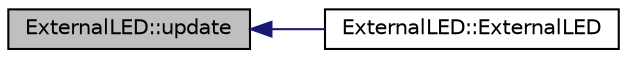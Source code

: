 digraph "ExternalLED::update"
{
 // INTERACTIVE_SVG=YES
  edge [fontname="Helvetica",fontsize="10",labelfontname="Helvetica",labelfontsize="10"];
  node [fontname="Helvetica",fontsize="10",shape=record];
  rankdir="LR";
  Node1 [label="ExternalLED::update",height=0.2,width=0.4,color="black", fillcolor="grey75", style="filled", fontcolor="black"];
  Node1 -> Node2 [dir="back",color="midnightblue",fontsize="10",style="solid",fontname="Helvetica"];
  Node2 [label="ExternalLED::ExternalLED",height=0.2,width=0.4,color="black", fillcolor="white", style="filled",URL="$classExternalLED.html#ab40ed99d3b5bfbb5da3b41b75610d32f"];
}
